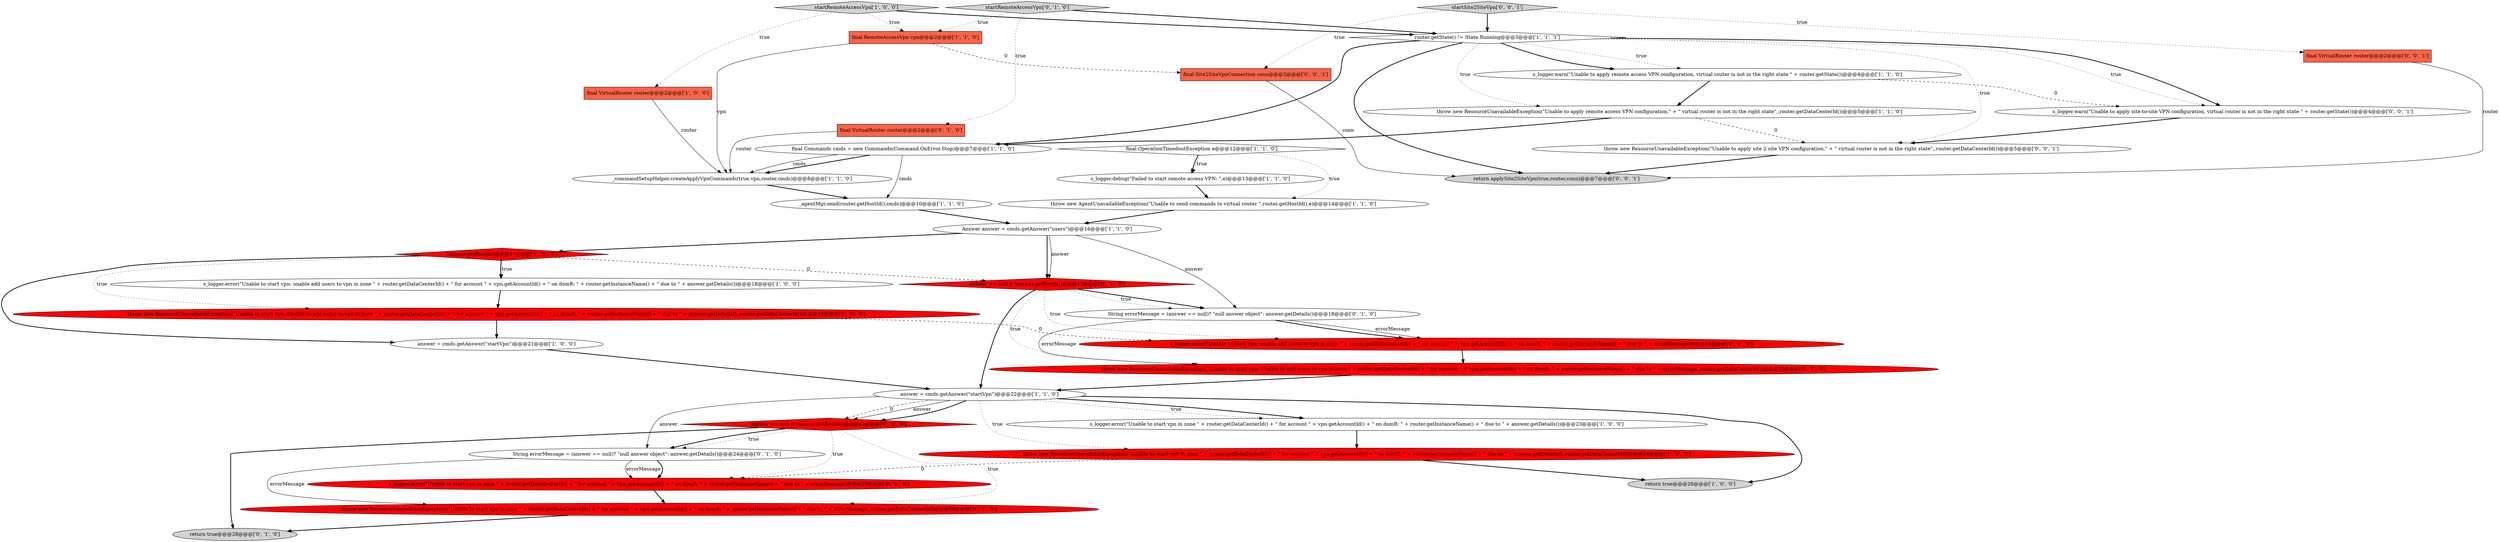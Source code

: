 digraph {
23 [style = filled, label = "String errorMessage = (answer == null)? \"null answer object\": answer.getDetails()@@@24@@@['0', '1', '0']", fillcolor = white, shape = ellipse image = "AAA0AAABBB2BBB"];
12 [style = filled, label = "final RemoteAccessVpn vpn@@@2@@@['1', '1', '0']", fillcolor = tomato, shape = box image = "AAA0AAABBB1BBB"];
28 [style = filled, label = "s_logger.error(\"Unable to start vpn: unable add users to vpn in zone \" + router.getDataCenterId() + \" for account \" + vpn.getAccountId() + \" on domR: \" + router.getInstanceName() + \" due to \" + errorMessage)@@@19@@@['0', '1', '0']", fillcolor = red, shape = ellipse image = "AAA1AAABBB2BBB"];
36 [style = filled, label = "final Site2SiteVpnConnection conn@@@2@@@['0', '0', '1']", fillcolor = tomato, shape = box image = "AAA0AAABBB3BBB"];
34 [style = filled, label = "startSite2SiteVpn['0', '0', '1']", fillcolor = lightgray, shape = diamond image = "AAA0AAABBB3BBB"];
13 [style = filled, label = "router.getState() != State.Running@@@3@@@['1', '1', '1']", fillcolor = white, shape = diamond image = "AAA0AAABBB1BBB"];
6 [style = filled, label = "s_logger.warn(\"Unable to apply remote access VPN configuration, virtual router is not in the right state \" + router.getState())@@@4@@@['1', '1', '0']", fillcolor = white, shape = ellipse image = "AAA0AAABBB1BBB"];
21 [style = filled, label = "final VirtualRouter router@@@2@@@['0', '1', '0']", fillcolor = tomato, shape = box image = "AAA0AAABBB2BBB"];
14 [style = filled, label = "final Commands cmds = new Commands(Command.OnError.Stop)@@@7@@@['1', '1', '0']", fillcolor = white, shape = ellipse image = "AAA0AAABBB1BBB"];
32 [style = filled, label = "return applySite2SiteVpn(true,router,conn)@@@7@@@['0', '0', '1']", fillcolor = lightgray, shape = ellipse image = "AAA0AAABBB3BBB"];
16 [style = filled, label = "s_logger.debug(\"Failed to start remote access VPN: \",e)@@@13@@@['1', '1', '0']", fillcolor = white, shape = ellipse image = "AAA0AAABBB1BBB"];
0 [style = filled, label = "Answer answer = cmds.getAnswer(\"users\")@@@16@@@['1', '1', '0']", fillcolor = white, shape = ellipse image = "AAA0AAABBB1BBB"];
11 [style = filled, label = "_agentMgr.send(router.getHostId(),cmds)@@@10@@@['1', '1', '0']", fillcolor = white, shape = ellipse image = "AAA0AAABBB1BBB"];
9 [style = filled, label = "answer = cmds.getAnswer(\"startVpn\")@@@21@@@['1', '0', '0']", fillcolor = white, shape = ellipse image = "AAA0AAABBB1BBB"];
4 [style = filled, label = "throw new ResourceUnavailableException(\"Unable to apply remote access VPN configuration,\" + \" virtual router is not in the right state\",,router.getDataCenterId())@@@5@@@['1', '1', '0']", fillcolor = white, shape = ellipse image = "AAA0AAABBB1BBB"];
2 [style = filled, label = "answer = cmds.getAnswer(\"startVpn\")@@@22@@@['1', '1', '0']", fillcolor = white, shape = ellipse image = "AAA0AAABBB1BBB"];
17 [style = filled, label = "startRemoteAccessVpn['1', '0', '0']", fillcolor = lightgray, shape = diamond image = "AAA0AAABBB1BBB"];
19 [style = filled, label = "return true@@@26@@@['1', '0', '0']", fillcolor = lightgray, shape = ellipse image = "AAA0AAABBB1BBB"];
27 [style = filled, label = "s_logger.error(\"Unable to start vpn in zone \" + router.getDataCenterId() + \" for account \" + vpn.getAccountId() + \" on domR: \" + router.getInstanceName() + \" due to \" + errorMessage)@@@25@@@['0', '1', '0']", fillcolor = red, shape = ellipse image = "AAA1AAABBB2BBB"];
3 [style = filled, label = "final VirtualRouter router@@@2@@@['1', '0', '0']", fillcolor = tomato, shape = box image = "AAA0AAABBB1BBB"];
30 [style = filled, label = "throw new ResourceUnavailableException(\"Unable to start vpn: Unable to add users to vpn in zone \" + router.getDataCenterId() + \" for account \" + vpn.getAccountId() + \" on domR: \" + router.getInstanceName() + \" due to \" + errorMessage,,router.getDataCenterId())@@@20@@@['0', '1', '0']", fillcolor = red, shape = ellipse image = "AAA1AAABBB2BBB"];
35 [style = filled, label = "s_logger.warn(\"Unable to apply site-to-site VPN configuration, virtual router is not in the right state \" + router.getState())@@@4@@@['0', '0', '1']", fillcolor = white, shape = ellipse image = "AAA0AAABBB3BBB"];
8 [style = filled, label = "throw new AgentUnavailableException(\"Unable to send commands to virtual router \",router.getHostId(),e)@@@14@@@['1', '1', '0']", fillcolor = white, shape = ellipse image = "AAA0AAABBB1BBB"];
22 [style = filled, label = "answer == null || !answer.getResult()@@@23@@@['0', '1', '0']", fillcolor = red, shape = diamond image = "AAA1AAABBB2BBB"];
1 [style = filled, label = "throw new ResourceUnavailableException(\"Unable to start vpn: Unable to add users to vpn in zone \" + router.getDataCenterId() + \" for account \" + vpn.getAccountId() + \" on domR: \" + router.getInstanceName() + \" due to \" + answer.getDetails(),,router.getDataCenterId())@@@19@@@['1', '0', '0']", fillcolor = red, shape = ellipse image = "AAA1AAABBB1BBB"];
5 [style = filled, label = "s_logger.error(\"Unable to start vpn: unable add users to vpn in zone \" + router.getDataCenterId() + \" for account \" + vpn.getAccountId() + \" on domR: \" + router.getInstanceName() + \" due to \" + answer.getDetails())@@@18@@@['1', '0', '0']", fillcolor = white, shape = ellipse image = "AAA0AAABBB1BBB"];
20 [style = filled, label = "s_logger.error(\"Unable to start vpn in zone \" + router.getDataCenterId() + \" for account \" + vpn.getAccountId() + \" on domR: \" + router.getInstanceName() + \" due to \" + answer.getDetails())@@@23@@@['1', '0', '0']", fillcolor = white, shape = ellipse image = "AAA0AAABBB1BBB"];
24 [style = filled, label = "startRemoteAccessVpn['0', '1', '0']", fillcolor = lightgray, shape = diamond image = "AAA0AAABBB2BBB"];
25 [style = filled, label = "String errorMessage = (answer == null)? \"null answer object\": answer.getDetails()@@@18@@@['0', '1', '0']", fillcolor = white, shape = ellipse image = "AAA0AAABBB2BBB"];
37 [style = filled, label = "throw new ResourceUnavailableException(\"Unable to apply site 2 site VPN configuration,\" + \" virtual router is not in the right state\",,router.getDataCenterId())@@@5@@@['0', '0', '1']", fillcolor = white, shape = ellipse image = "AAA0AAABBB3BBB"];
26 [style = filled, label = "return true@@@28@@@['0', '1', '0']", fillcolor = lightgray, shape = ellipse image = "AAA0AAABBB2BBB"];
10 [style = filled, label = "throw new ResourceUnavailableException(\"Unable to start vpn in zone \" + router.getDataCenterId() + \" for account \" + vpn.getAccountId() + \" on domR: \" + router.getInstanceName() + \" due to \" + answer.getDetails(),,router.getDataCenterId())@@@24@@@['1', '0', '0']", fillcolor = red, shape = ellipse image = "AAA1AAABBB1BBB"];
15 [style = filled, label = "!answer.getResult()@@@17@@@['1', '0', '0']", fillcolor = red, shape = diamond image = "AAA1AAABBB1BBB"];
33 [style = filled, label = "final VirtualRouter router@@@2@@@['0', '0', '1']", fillcolor = tomato, shape = box image = "AAA0AAABBB3BBB"];
18 [style = filled, label = "final OperationTimedoutException e@@@12@@@['1', '1', '0']", fillcolor = white, shape = diamond image = "AAA0AAABBB1BBB"];
31 [style = filled, label = "throw new ResourceUnavailableException(\"Unable to start vpn in zone \" + router.getDataCenterId() + \" for account \" + vpn.getAccountId() + \" on domR: \" + router.getInstanceName() + \" due to \" + errorMessage,,router.getDataCenterId())@@@26@@@['0', '1', '0']", fillcolor = red, shape = ellipse image = "AAA1AAABBB2BBB"];
7 [style = filled, label = "_commandSetupHelper.createApplyVpnCommands(true,vpn,router,cmds)@@@8@@@['1', '1', '0']", fillcolor = white, shape = ellipse image = "AAA0AAABBB1BBB"];
29 [style = filled, label = "answer == null || !answer.getResult()@@@17@@@['0', '1', '0']", fillcolor = red, shape = diamond image = "AAA1AAABBB2BBB"];
2->20 [style = dotted, label="true"];
13->6 [style = dotted, label="true"];
15->5 [style = dotted, label="true"];
22->26 [style = bold, label=""];
24->12 [style = dotted, label="true"];
4->14 [style = bold, label=""];
2->20 [style = bold, label=""];
7->11 [style = bold, label=""];
2->19 [style = bold, label=""];
25->28 [style = bold, label=""];
13->32 [style = bold, label=""];
22->31 [style = dotted, label="true"];
22->23 [style = dotted, label="true"];
23->27 [style = bold, label=""];
16->8 [style = bold, label=""];
28->30 [style = bold, label=""];
18->16 [style = dotted, label="true"];
36->32 [style = solid, label="conn"];
9->2 [style = bold, label=""];
0->25 [style = solid, label="answer"];
14->11 [style = solid, label="cmds"];
10->19 [style = bold, label=""];
34->36 [style = dotted, label="true"];
34->13 [style = bold, label=""];
25->30 [style = solid, label="errorMessage"];
23->27 [style = solid, label="errorMessage"];
29->25 [style = bold, label=""];
0->29 [style = bold, label=""];
18->8 [style = dotted, label="true"];
27->31 [style = bold, label=""];
15->29 [style = dashed, label="0"];
23->31 [style = solid, label="errorMessage"];
1->28 [style = dashed, label="0"];
10->27 [style = dashed, label="0"];
21->7 [style = solid, label="router"];
22->23 [style = bold, label=""];
17->3 [style = dotted, label="true"];
0->15 [style = bold, label=""];
15->5 [style = bold, label=""];
1->9 [style = bold, label=""];
13->35 [style = dotted, label="true"];
14->7 [style = bold, label=""];
20->10 [style = bold, label=""];
6->35 [style = dashed, label="0"];
8->0 [style = bold, label=""];
6->4 [style = bold, label=""];
5->1 [style = bold, label=""];
31->26 [style = bold, label=""];
2->23 [style = solid, label="answer"];
33->32 [style = solid, label="router"];
29->25 [style = dotted, label="true"];
11->0 [style = bold, label=""];
2->22 [style = solid, label="answer"];
29->2 [style = bold, label=""];
25->28 [style = solid, label="errorMessage"];
17->12 [style = dotted, label="true"];
29->28 [style = dotted, label="true"];
35->37 [style = bold, label=""];
12->36 [style = dashed, label="0"];
15->9 [style = bold, label=""];
15->1 [style = dotted, label="true"];
22->27 [style = dotted, label="true"];
34->33 [style = dotted, label="true"];
29->30 [style = dotted, label="true"];
37->32 [style = bold, label=""];
13->37 [style = dotted, label="true"];
3->7 [style = solid, label="router"];
17->13 [style = bold, label=""];
12->7 [style = solid, label="vpn"];
13->6 [style = bold, label=""];
30->2 [style = bold, label=""];
2->22 [style = bold, label=""];
4->37 [style = dashed, label="0"];
24->21 [style = dotted, label="true"];
13->35 [style = bold, label=""];
0->29 [style = solid, label="answer"];
13->14 [style = bold, label=""];
2->22 [style = dashed, label="0"];
13->4 [style = dotted, label="true"];
14->7 [style = solid, label="cmds"];
2->10 [style = dotted, label="true"];
24->13 [style = bold, label=""];
18->16 [style = bold, label=""];
}
